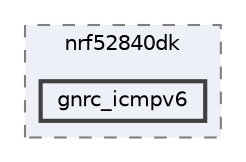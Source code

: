 digraph "/home/mj/Desktop/IoT-Chat-Digitalization/TextYourIoTDevice/bin/nrf52840dk/gnrc_icmpv6"
{
 // LATEX_PDF_SIZE
  bgcolor="transparent";
  edge [fontname=Helvetica,fontsize=10,labelfontname=Helvetica,labelfontsize=10];
  node [fontname=Helvetica,fontsize=10,shape=box,height=0.2,width=0.4];
  compound=true
  subgraph clusterdir_0c725116918d2e080617d882693859a8 {
    graph [ bgcolor="#edf0f7", pencolor="grey50", label="nrf52840dk", fontname=Helvetica,fontsize=10 style="filled,dashed", URL="dir_0c725116918d2e080617d882693859a8.html",tooltip=""]
  dir_27e2ca5fcd2c90e335f414e3496fb24e [label="gnrc_icmpv6", fillcolor="#edf0f7", color="grey25", style="filled,bold", URL="dir_27e2ca5fcd2c90e335f414e3496fb24e.html",tooltip=""];
  }
}
